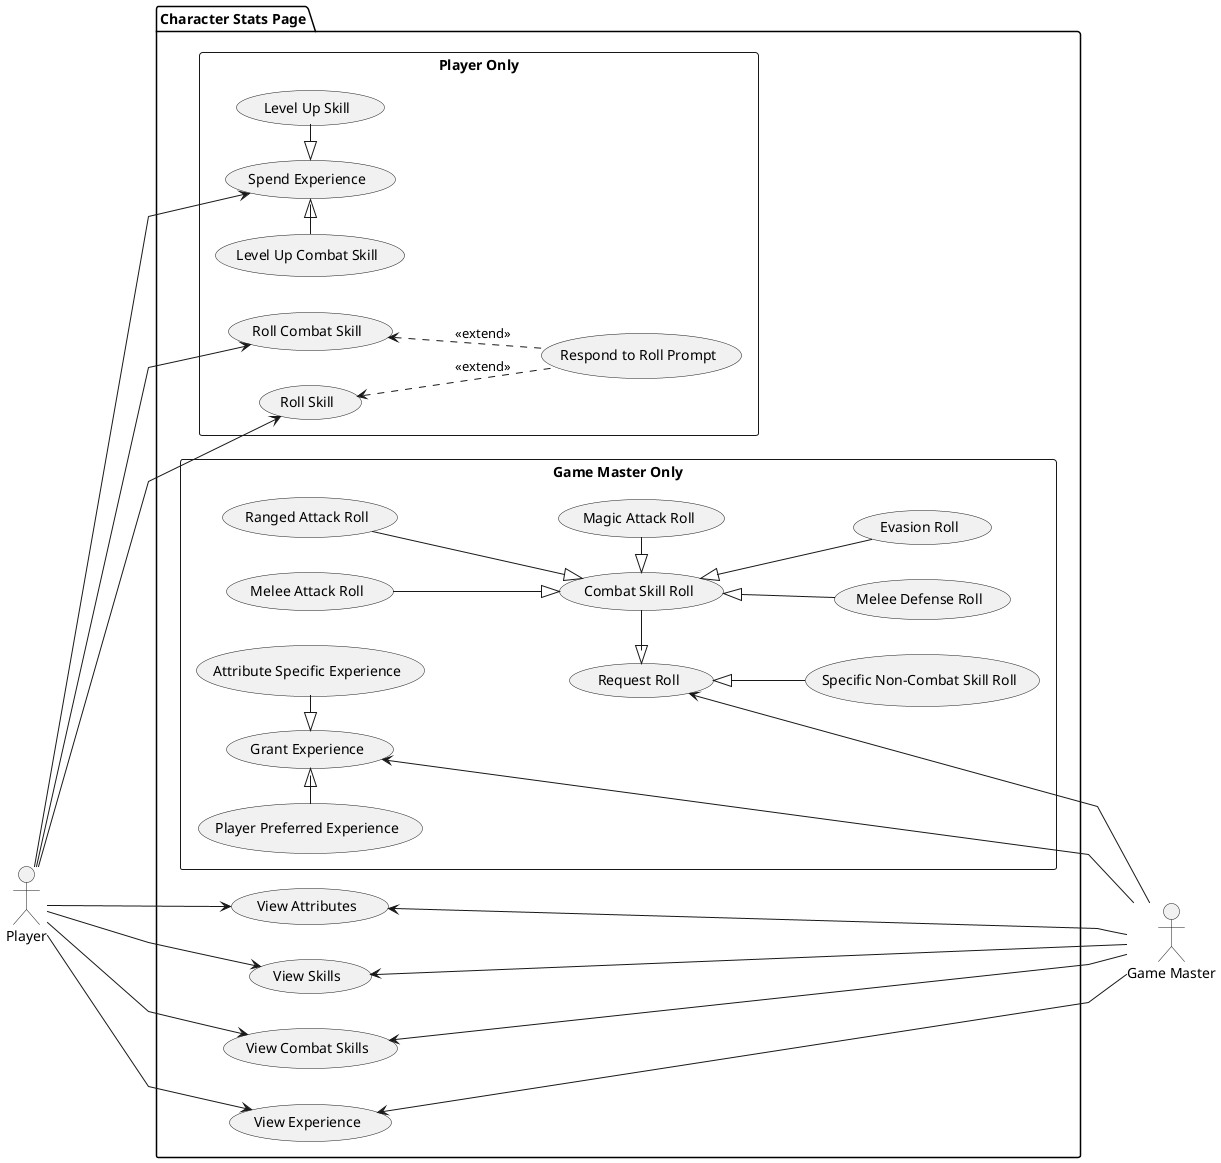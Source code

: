 @startuml Character Stats Page Use Case Diagram
skinparam linetype polyline
left to right direction

:Player:
:Game Master:

package "Character Stats Page" {
    :Player: ---> (View Attributes)
    :Player: ---> (View Skills)
    :Player: ---> (View Combat Skills)
    :Player: ---> (View Experience)

    (View Attributes) <--- :Game Master:
    (View Skills) <--- :Game Master:
    (View Combat Skills) <--- :Game Master:
    (View Experience) <--- :Game Master:

    rectangle "Player Only" {
        :Player: ---> (Spend Experience)
        (Spend Experience) <|- (Level Up Skill)
        (Level Up Combat Skill) -|> (Spend Experience)

        :Player: ---> (Roll Skill)
        :Player: ---> (Roll Combat Skill)
        (Roll Skill) <.. (Respond to Roll Prompt) : <<extend>>
        (Roll Combat Skill) <.. (Respond to Roll Prompt) : <<extend>>
    }

    rectangle "Game Master Only" {
        (Grant Experience) <--- :Game Master:
        (Grant Experience) <|- (Attribute Specific Experience)
        (Player Preferred Experience) -|> (Grant Experience)

        (Request Roll) <--- :Game Master:
        (Request Roll) <|-- (Specific Non-Combat Skill Roll)
        (Combat Skill Roll) -|> (Request Roll)
        (Combat Skill Roll) <|-- (Melee Defense Roll)
        (Melee Attack Roll) --|> (Combat Skill Roll)
        (Ranged Attack Roll) --|> (Combat Skill Roll)
        (Combat Skill Roll) <|-- (Evasion Roll)
        (Combat Skill Roll) <|- (Magic Attack Roll)
    }
}
@enduml